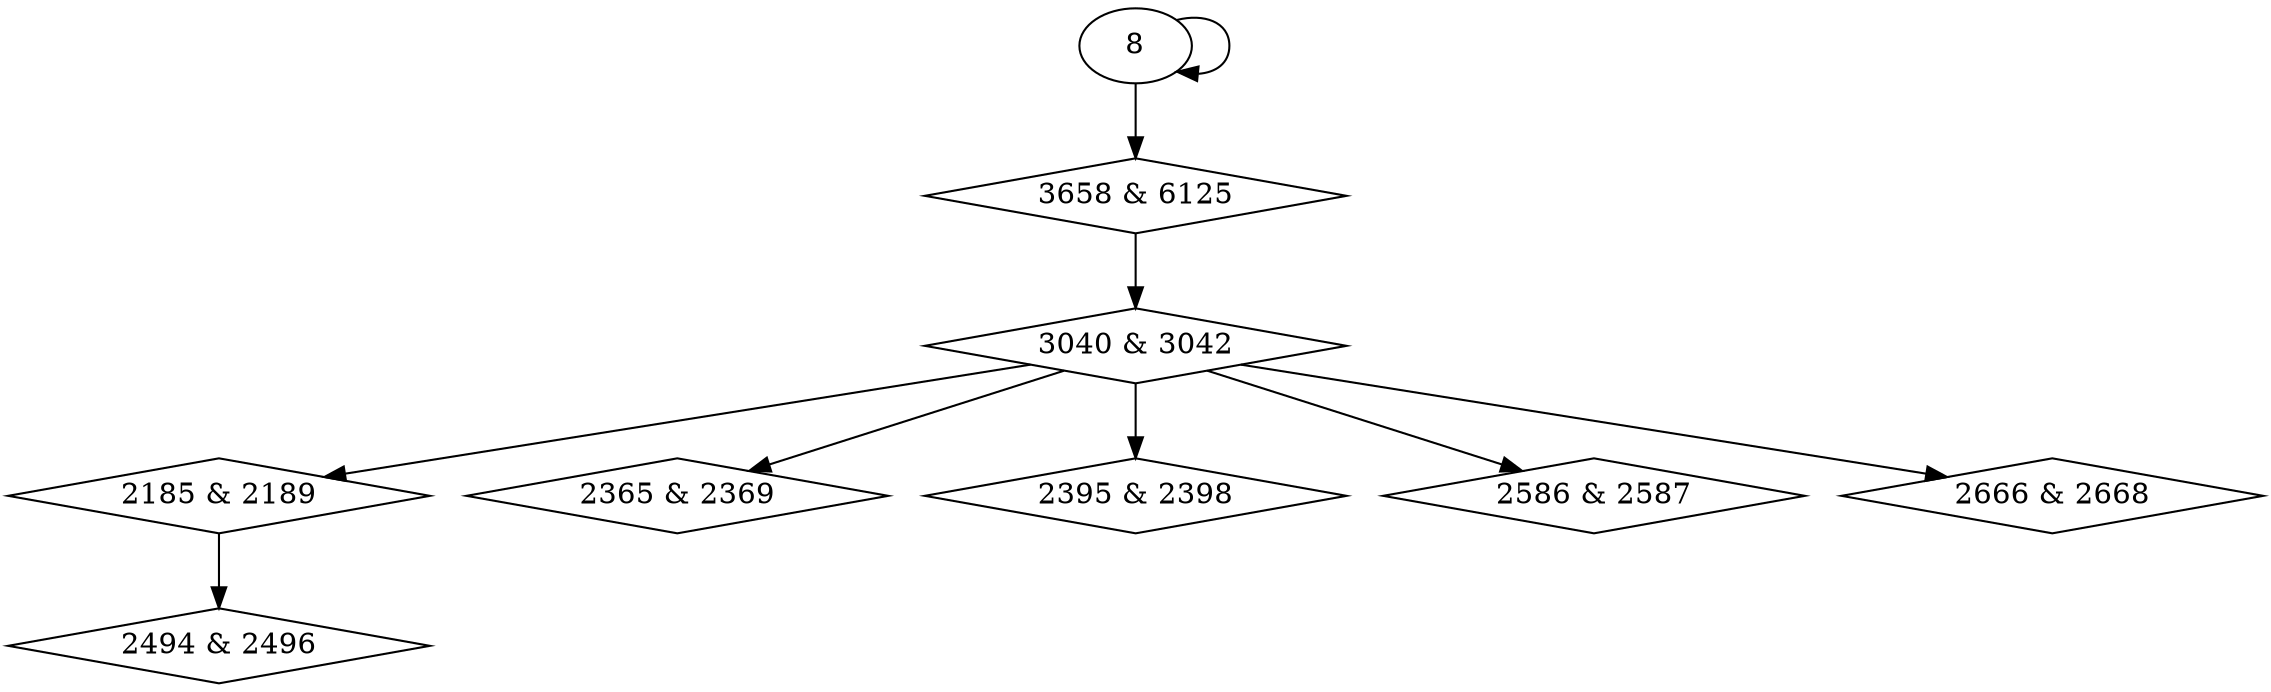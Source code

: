 digraph {
0 [label = "2185 & 2189", shape = diamond];
1 [label = "2365 & 2369", shape = diamond];
2 [label = "2395 & 2398", shape = diamond];
3 [label = "2494 & 2496", shape = diamond];
4 [label = "2586 & 2587", shape = diamond];
5 [label = "2666 & 2668", shape = diamond];
6 [label = "3040 & 3042", shape = diamond];
7 [label = "3658 & 6125", shape = diamond];
6 -> 0;
6 -> 1;
6 -> 2;
0 -> 3;
6 -> 4;
6 -> 5;
7 -> 6;
8 -> 7;
8 -> 8;
}
